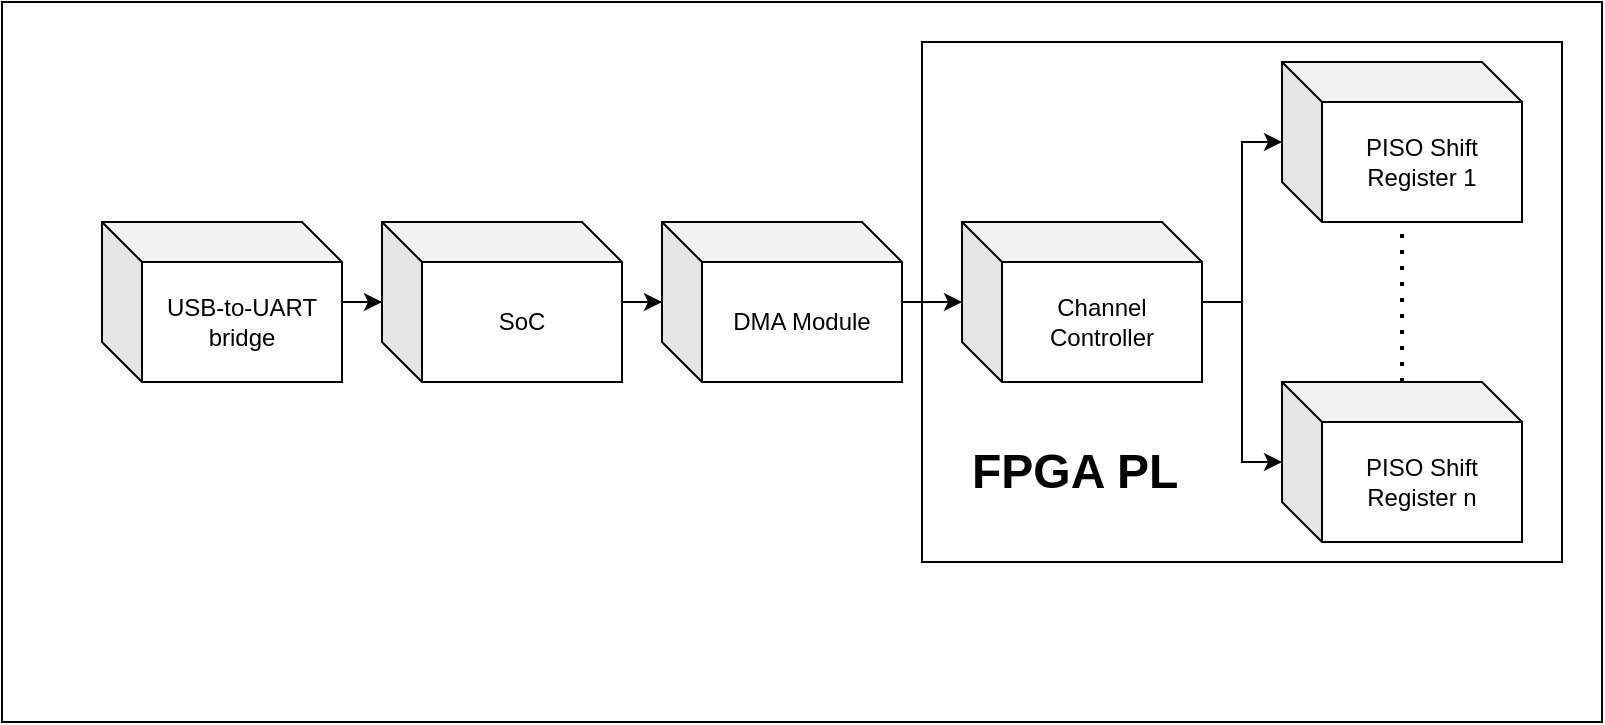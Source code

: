 <mxfile version="20.8.20" type="github">
  <diagram name="Page-1" id="gKlPSkffg3R20uKBkTEJ">
    <mxGraphModel dx="1221" dy="694" grid="1" gridSize="10" guides="1" tooltips="1" connect="1" arrows="1" fold="1" page="1" pageScale="1" pageWidth="850" pageHeight="1100" math="0" shadow="0">
      <root>
        <mxCell id="0" />
        <mxCell id="1" parent="0" />
        <mxCell id="eCDFyifeUGnLUwcjGh3W-13" value="" style="rounded=0;whiteSpace=wrap;html=1;" vertex="1" parent="1">
          <mxGeometry x="40" y="160" width="800" height="360" as="geometry" />
        </mxCell>
        <mxCell id="eCDFyifeUGnLUwcjGh3W-18" value="" style="rounded=0;whiteSpace=wrap;html=1;" vertex="1" parent="1">
          <mxGeometry x="500" y="180" width="320" height="260" as="geometry" />
        </mxCell>
        <mxCell id="eCDFyifeUGnLUwcjGh3W-15" style="edgeStyle=orthogonalEdgeStyle;rounded=0;orthogonalLoop=1;jettySize=auto;html=1;" edge="1" parent="1" source="eCDFyifeUGnLUwcjGh3W-1" target="eCDFyifeUGnLUwcjGh3W-2">
          <mxGeometry relative="1" as="geometry" />
        </mxCell>
        <mxCell id="eCDFyifeUGnLUwcjGh3W-1" value="USB-to-UART bridge" style="shape=cube;whiteSpace=wrap;html=1;boundedLbl=1;backgroundOutline=1;darkOpacity=0.05;darkOpacity2=0.1;" vertex="1" parent="1">
          <mxGeometry x="90" y="270" width="120" height="80" as="geometry" />
        </mxCell>
        <mxCell id="eCDFyifeUGnLUwcjGh3W-16" style="edgeStyle=orthogonalEdgeStyle;rounded=0;orthogonalLoop=1;jettySize=auto;html=1;" edge="1" parent="1" source="eCDFyifeUGnLUwcjGh3W-2" target="eCDFyifeUGnLUwcjGh3W-3">
          <mxGeometry relative="1" as="geometry" />
        </mxCell>
        <mxCell id="eCDFyifeUGnLUwcjGh3W-2" value="SoC" style="shape=cube;whiteSpace=wrap;html=1;boundedLbl=1;backgroundOutline=1;darkOpacity=0.05;darkOpacity2=0.1;" vertex="1" parent="1">
          <mxGeometry x="230" y="270" width="120" height="80" as="geometry" />
        </mxCell>
        <mxCell id="eCDFyifeUGnLUwcjGh3W-17" style="edgeStyle=orthogonalEdgeStyle;rounded=0;orthogonalLoop=1;jettySize=auto;html=1;" edge="1" parent="1" source="eCDFyifeUGnLUwcjGh3W-3" target="eCDFyifeUGnLUwcjGh3W-4">
          <mxGeometry relative="1" as="geometry" />
        </mxCell>
        <mxCell id="eCDFyifeUGnLUwcjGh3W-3" value="DMA Module" style="shape=cube;whiteSpace=wrap;html=1;boundedLbl=1;backgroundOutline=1;darkOpacity=0.05;darkOpacity2=0.1;" vertex="1" parent="1">
          <mxGeometry x="370" y="270" width="120" height="80" as="geometry" />
        </mxCell>
        <mxCell id="eCDFyifeUGnLUwcjGh3W-11" style="edgeStyle=orthogonalEdgeStyle;rounded=0;orthogonalLoop=1;jettySize=auto;html=1;" edge="1" parent="1" source="eCDFyifeUGnLUwcjGh3W-4" target="eCDFyifeUGnLUwcjGh3W-6">
          <mxGeometry relative="1" as="geometry" />
        </mxCell>
        <mxCell id="eCDFyifeUGnLUwcjGh3W-12" style="edgeStyle=orthogonalEdgeStyle;rounded=0;orthogonalLoop=1;jettySize=auto;html=1;" edge="1" parent="1" source="eCDFyifeUGnLUwcjGh3W-4" target="eCDFyifeUGnLUwcjGh3W-5">
          <mxGeometry relative="1" as="geometry" />
        </mxCell>
        <mxCell id="eCDFyifeUGnLUwcjGh3W-4" value="Channel Controller" style="shape=cube;whiteSpace=wrap;html=1;boundedLbl=1;backgroundOutline=1;darkOpacity=0.05;darkOpacity2=0.1;" vertex="1" parent="1">
          <mxGeometry x="520" y="270" width="120" height="80" as="geometry" />
        </mxCell>
        <mxCell id="eCDFyifeUGnLUwcjGh3W-5" value="PISO Shift Register n" style="shape=cube;whiteSpace=wrap;html=1;boundedLbl=1;backgroundOutline=1;darkOpacity=0.05;darkOpacity2=0.1;" vertex="1" parent="1">
          <mxGeometry x="680" y="350" width="120" height="80" as="geometry" />
        </mxCell>
        <mxCell id="eCDFyifeUGnLUwcjGh3W-6" value="PISO Shift Register 1" style="shape=cube;whiteSpace=wrap;html=1;boundedLbl=1;backgroundOutline=1;darkOpacity=0.05;darkOpacity2=0.1;" vertex="1" parent="1">
          <mxGeometry x="680" y="190" width="120" height="80" as="geometry" />
        </mxCell>
        <mxCell id="eCDFyifeUGnLUwcjGh3W-7" value="" style="endArrow=none;dashed=1;html=1;dashPattern=1 3;strokeWidth=2;rounded=0;" edge="1" parent="1" source="eCDFyifeUGnLUwcjGh3W-5" target="eCDFyifeUGnLUwcjGh3W-6">
          <mxGeometry width="50" height="50" relative="1" as="geometry">
            <mxPoint x="400" y="360" as="sourcePoint" />
            <mxPoint x="730" y="300" as="targetPoint" />
          </mxGeometry>
        </mxCell>
        <mxCell id="eCDFyifeUGnLUwcjGh3W-23" value="&lt;h1&gt;FPGA PL&lt;/h1&gt;" style="text;html=1;strokeColor=none;fillColor=none;spacing=5;spacingTop=-20;whiteSpace=wrap;overflow=hidden;rounded=0;" vertex="1" parent="1">
          <mxGeometry x="520" y="375" width="120" height="30" as="geometry" />
        </mxCell>
      </root>
    </mxGraphModel>
  </diagram>
</mxfile>

